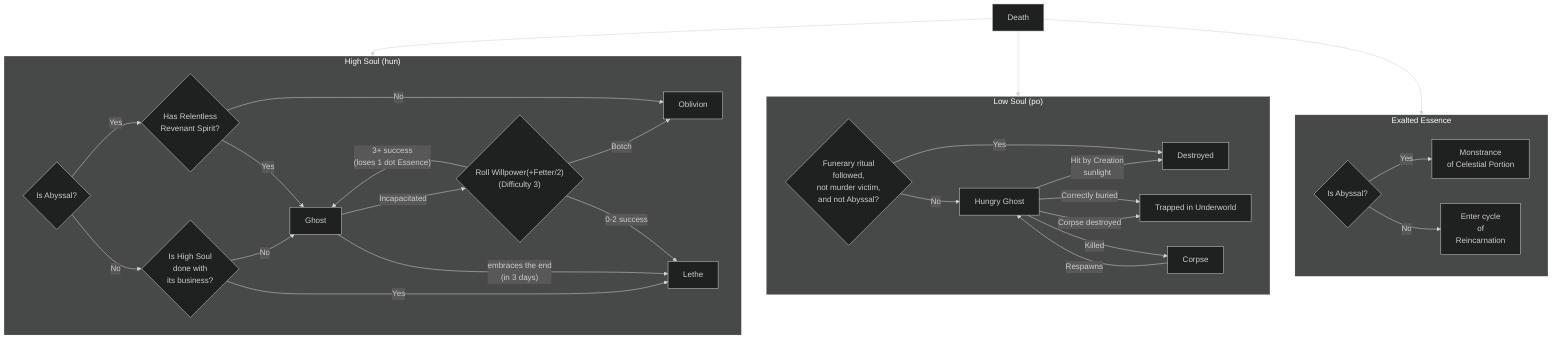---
config:
  theme: dark
---
flowchart TD
    death[Death]

    %% High Soul
    death --> high_soul
    subgraph high_soul["High Soul (hun)"]
        oblivion[Oblivion]
        lethe[Lethe]
        ghost[Ghost]

        high_soul_is_abyssal{Is Abyssal?}

        is_high_soul_done{Is High Soul<br>done with<br>its business?}
        high_soul_is_abyssal --> |Yes| high_soul_has_rrs
        high_soul_is_abyssal --> |No| is_high_soul_done
        is_high_soul_done --> |Yes| lethe
        is_high_soul_done --> |No| ghost
        high_soul_has_rrs{Has Relentless<br>Revenant Spirit?}


        ghost --> |"embraces the end<br>(in 3 days)"| lethe

        roll_willpower{"Roll Willpower(+Fetter/2)<br>(Difficulty 3)"}
        ghost --> |Incapacitated| roll_willpower
        roll_willpower --> |0-2 success| lethe
        roll_willpower --> |"3+ success<br>(loses 1 dot Essence)"| ghost
        roll_willpower --> |Botch| oblivion

        high_soul_has_rrs --> |Yes| ghost
        high_soul_has_rrs --> |No| oblivion
    end

    %% Low Soul
    death --> low_soul
    subgraph low_soul["Low Soul (po)"]
        hungry_ghost[Hungry Ghost]
        corpse[Corpse]
        low_soul_ritual_followed{Funerary ritual<br>followed,<br>not murder victim,<br>and not Abyssal?}
        destroyed[Destroyed]
        low_soul_ritual_followed --> |Yes| destroyed
        low_soul_ritual_followed --> |No| hungry_ghost
        hungry_ghost --> |Hit by Creation<br>sunlight| destroyed
        hungry_ghost --> |Correctly buried| underworld
        hungry_ghost --> |Killed| corpse
        hungry_ghost --> |Corpse destroyed| underworld
        underworld[Trapped in Underworld]
        corpse --> |Respawns| hungry_ghost
    end

    %% Essence
    death --> exalted_essence
    subgraph exalted_essence[Exalted Essence]
        essence_is_abyssal{Is Abyssal?}
        monstrance_of_celestial_portion[Monstrance<br>of Celestial Portion]
        reincarnation[Enter cycle<br>of<br>Reincarnation]
        essence_is_abyssal --> |Yes| monstrance_of_celestial_portion
        essence_is_abyssal --> |No| reincarnation
    end